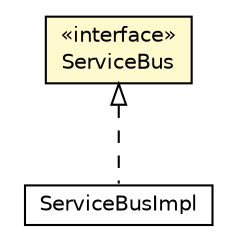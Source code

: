 #!/usr/local/bin/dot
#
# Class diagram 
# Generated by UMLGraph version R5_6-24-gf6e263 (http://www.umlgraph.org/)
#

digraph G {
	edge [fontname="Helvetica",fontsize=10,labelfontname="Helvetica",labelfontsize=10];
	node [fontname="Helvetica",fontsize=10,shape=plaintext];
	nodesep=0.25;
	ranksep=0.5;
	// org.universAAL.middleware.service.ServiceBus
	c311611 [label=<<table title="org.universAAL.middleware.service.ServiceBus" border="0" cellborder="1" cellspacing="0" cellpadding="2" port="p" bgcolor="lemonChiffon" href="./ServiceBus.html">
		<tr><td><table border="0" cellspacing="0" cellpadding="1">
<tr><td align="center" balign="center"> &#171;interface&#187; </td></tr>
<tr><td align="center" balign="center"> ServiceBus </td></tr>
		</table></td></tr>
		</table>>, URL="./ServiceBus.html", fontname="Helvetica", fontcolor="black", fontsize=10.0];
	// org.universAAL.middleware.service.impl.ServiceBusImpl
	c311630 [label=<<table title="org.universAAL.middleware.service.impl.ServiceBusImpl" border="0" cellborder="1" cellspacing="0" cellpadding="2" port="p" href="./impl/ServiceBusImpl.html">
		<tr><td><table border="0" cellspacing="0" cellpadding="1">
<tr><td align="center" balign="center"> ServiceBusImpl </td></tr>
		</table></td></tr>
		</table>>, URL="./impl/ServiceBusImpl.html", fontname="Helvetica", fontcolor="black", fontsize=10.0];
	//org.universAAL.middleware.service.impl.ServiceBusImpl implements org.universAAL.middleware.service.ServiceBus
	c311611:p -> c311630:p [dir=back,arrowtail=empty,style=dashed];
}

